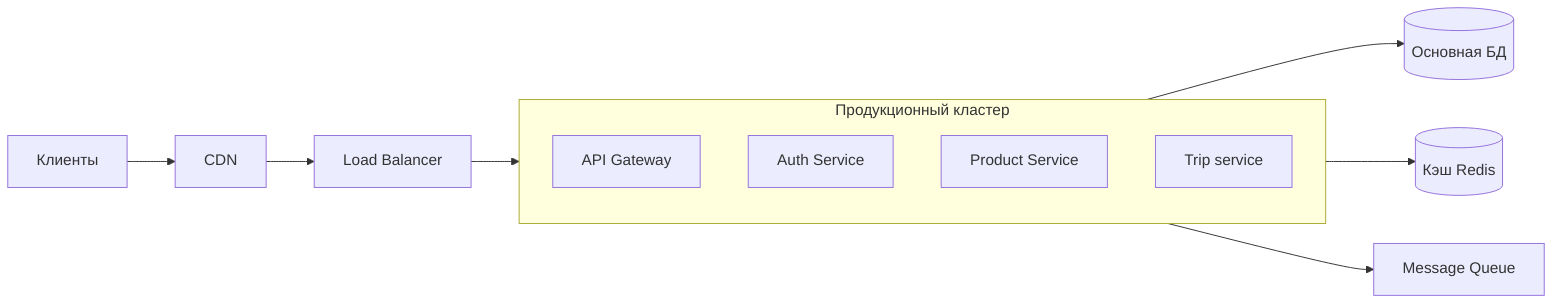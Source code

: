 graph LR
    CLIENT[Клиенты] --> CDN[CDN]
    CDN --> LB[Load Balancer]
    LB --> K8S[Kubernetes Cluster]
    
    subgraph K8S [Продукционный кластер]
        API[API Gateway]
        AUTH[Auth Service]
        PROD[Product Service]
        TRIP[Trip service]
    end
    
    K8S --> DB[(Основная БД)]
    K8S --> CACHE[(Кэш Redis)]
    K8S --> MQ[Message Queue]